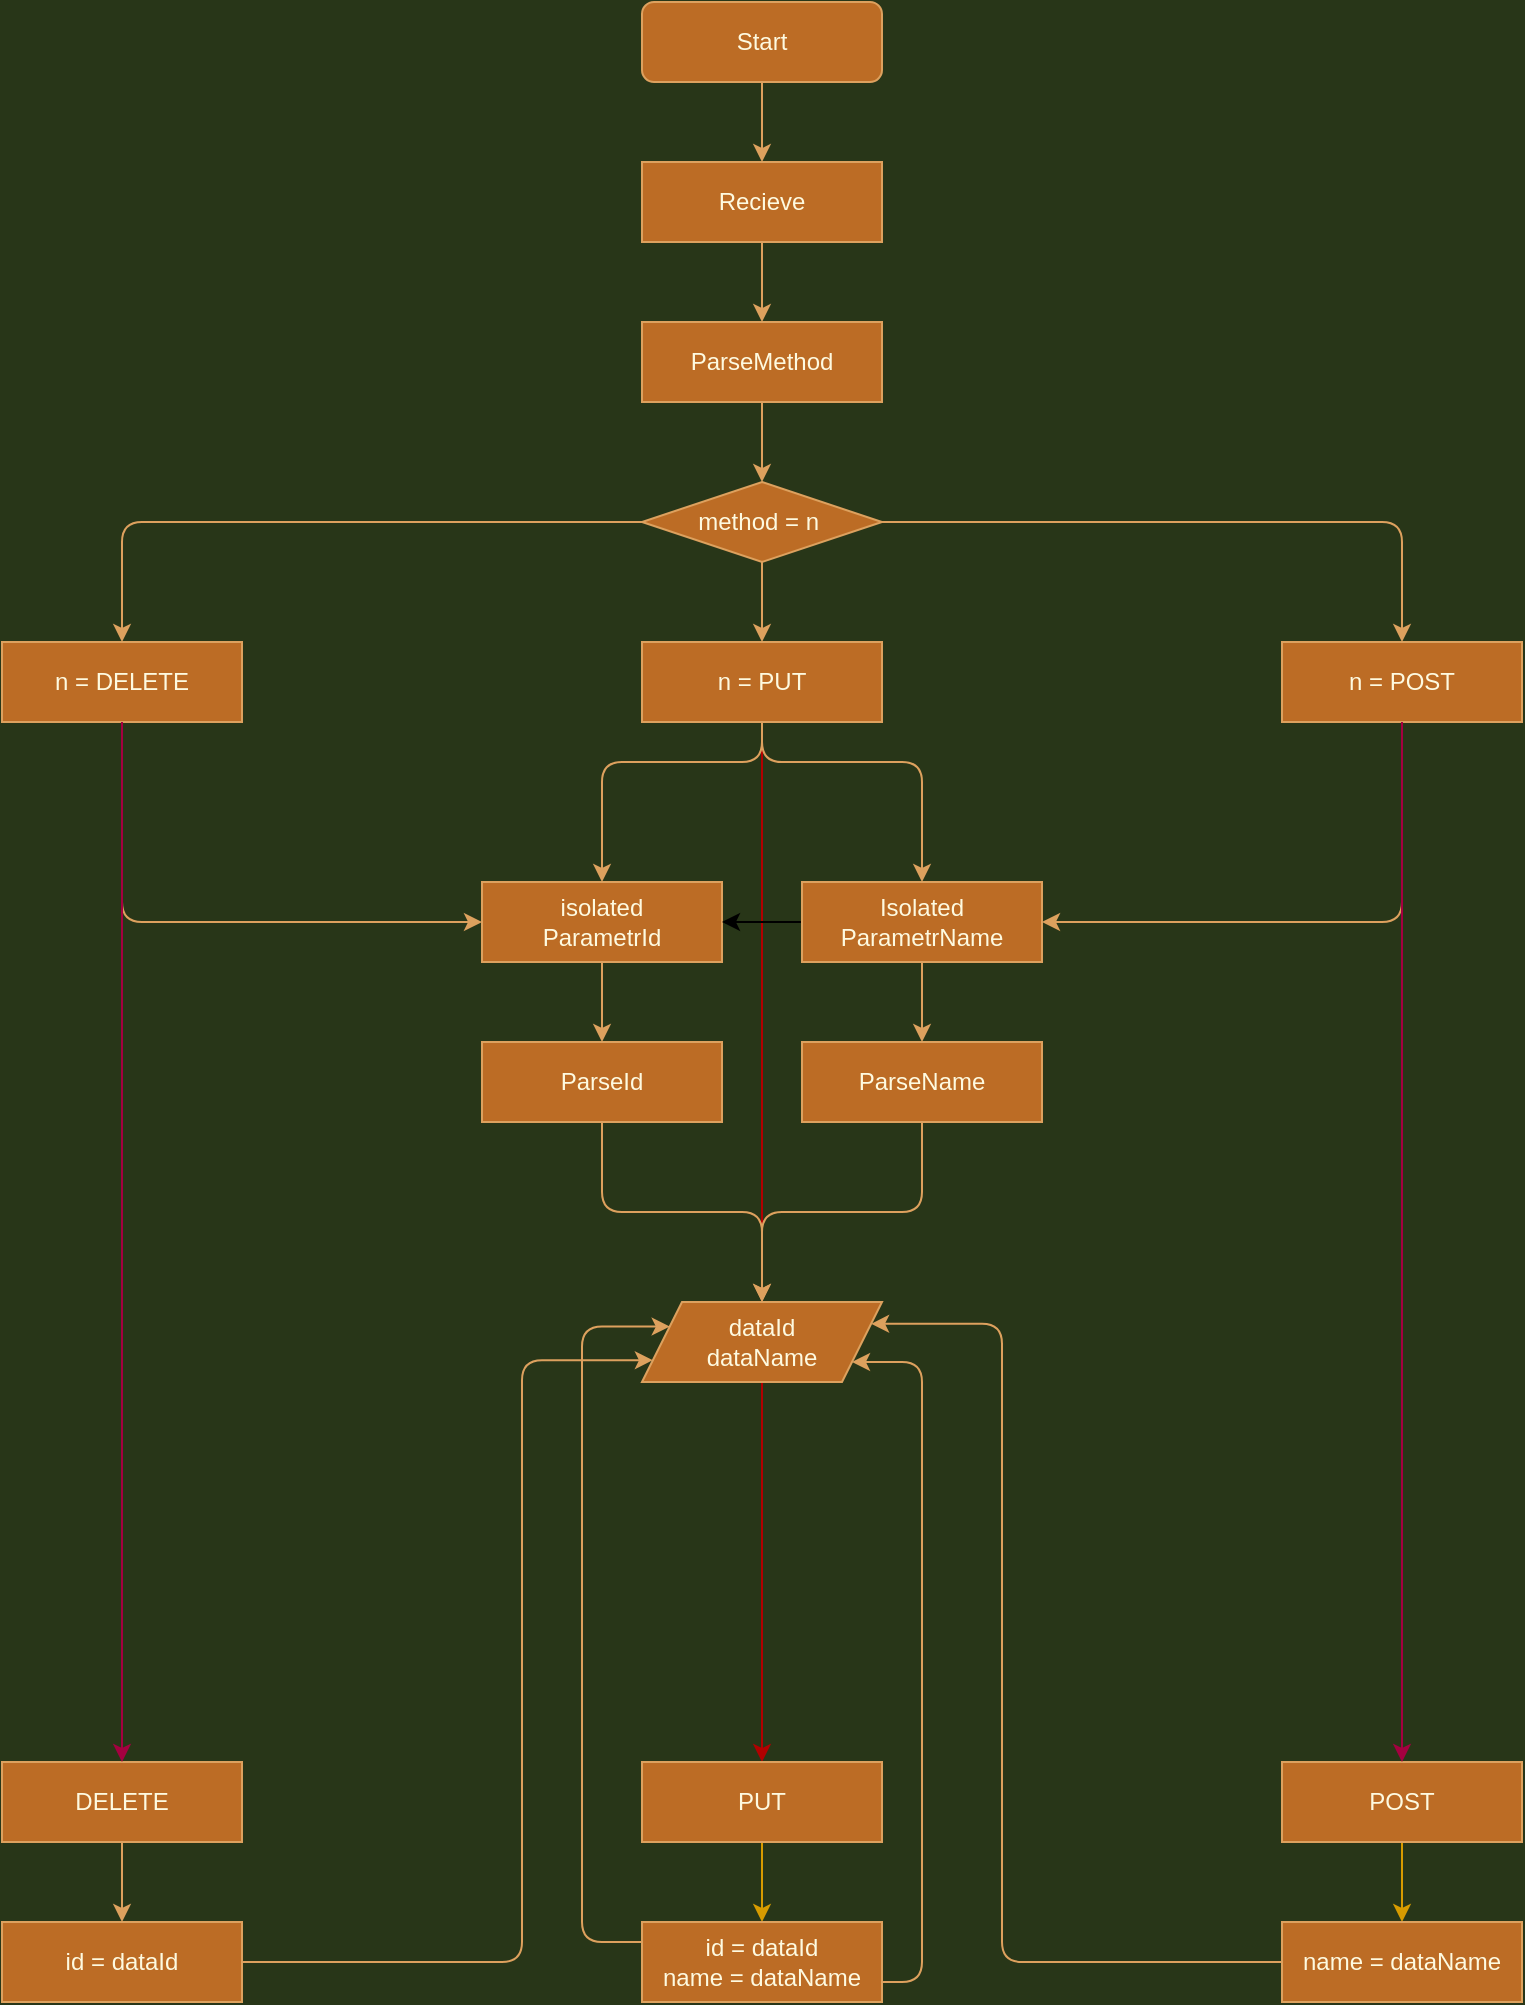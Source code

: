 <mxfile version="13.8.0" type="github">
  <diagram id="6xcXNCe8cQLP_P8vVS-I" name="Page-1">
    <mxGraphModel dx="862" dy="1596" grid="1" gridSize="10" guides="1" tooltips="1" connect="1" arrows="1" fold="1" page="1" pageScale="1" pageWidth="827" pageHeight="1169" background="#283618" math="0" shadow="0">
      <root>
        <mxCell id="0" />
        <mxCell id="1" parent="0" />
        <mxCell id="u4cj8cOvkzB2vAJ4iloq-74" value="" style="edgeStyle=orthogonalEdgeStyle;curved=0;rounded=1;sketch=0;orthogonalLoop=1;jettySize=auto;html=1;strokeColor=#B20000;fillColor=#e51400;fontColor=#FEFAE0;entryX=0.5;entryY=0;entryDx=0;entryDy=0;" parent="1" source="u4cj8cOvkzB2vAJ4iloq-20" target="u4cj8cOvkzB2vAJ4iloq-54" edge="1">
          <mxGeometry relative="1" as="geometry">
            <mxPoint x="420" y="390" as="sourcePoint" />
          </mxGeometry>
        </mxCell>
        <mxCell id="u4cj8cOvkzB2vAJ4iloq-2" value="Start" style="rounded=1;whiteSpace=wrap;html=1;fillColor=#BC6C25;strokeColor=#DDA15E;fontColor=#FEFAE0;" parent="1" vertex="1">
          <mxGeometry x="360" y="-440" width="120" height="40" as="geometry" />
        </mxCell>
        <mxCell id="u4cj8cOvkzB2vAJ4iloq-9" value="" style="endArrow=classic;html=1;strokeColor=#DDA15E;fillColor=#BC6C25;fontColor=#FEFAE0;entryX=0.5;entryY=0;entryDx=0;entryDy=0;" parent="1" source="u4cj8cOvkzB2vAJ4iloq-2" target="u4cj8cOvkzB2vAJ4iloq-10" edge="1">
          <mxGeometry width="50" height="50" relative="1" as="geometry">
            <mxPoint x="380" y="-300" as="sourcePoint" />
            <mxPoint x="414" y="-320" as="targetPoint" />
          </mxGeometry>
        </mxCell>
        <mxCell id="u4cj8cOvkzB2vAJ4iloq-12" value="" style="edgeStyle=orthogonalEdgeStyle;curved=0;rounded=1;sketch=0;orthogonalLoop=1;jettySize=auto;html=1;strokeColor=#DDA15E;fillColor=#BC6C25;fontColor=#FEFAE0;" parent="1" source="u4cj8cOvkzB2vAJ4iloq-10" target="u4cj8cOvkzB2vAJ4iloq-11" edge="1">
          <mxGeometry relative="1" as="geometry" />
        </mxCell>
        <mxCell id="u4cj8cOvkzB2vAJ4iloq-10" value="Recieve&lt;br&gt;" style="rounded=0;whiteSpace=wrap;html=1;sketch=0;strokeColor=#DDA15E;fillColor=#BC6C25;fontColor=#FEFAE0;" parent="1" vertex="1">
          <mxGeometry x="360" y="-360" width="120" height="40" as="geometry" />
        </mxCell>
        <mxCell id="u4cj8cOvkzB2vAJ4iloq-17" value="" style="edgeStyle=orthogonalEdgeStyle;curved=0;rounded=1;sketch=0;orthogonalLoop=1;jettySize=auto;html=1;strokeColor=#DDA15E;fillColor=#BC6C25;fontColor=#FEFAE0;" parent="1" source="u4cj8cOvkzB2vAJ4iloq-11" target="u4cj8cOvkzB2vAJ4iloq-16" edge="1">
          <mxGeometry relative="1" as="geometry" />
        </mxCell>
        <mxCell id="u4cj8cOvkzB2vAJ4iloq-11" value="ParseMethod" style="rounded=0;whiteSpace=wrap;html=1;sketch=0;strokeColor=#DDA15E;fillColor=#BC6C25;fontColor=#FEFAE0;" parent="1" vertex="1">
          <mxGeometry x="360" y="-280" width="120" height="40" as="geometry" />
        </mxCell>
        <mxCell id="u4cj8cOvkzB2vAJ4iloq-13" style="edgeStyle=orthogonalEdgeStyle;curved=0;rounded=1;sketch=0;orthogonalLoop=1;jettySize=auto;html=1;exitX=0.5;exitY=1;exitDx=0;exitDy=0;strokeColor=#DDA15E;fillColor=#BC6C25;fontColor=#FEFAE0;" parent="1" source="u4cj8cOvkzB2vAJ4iloq-10" target="u4cj8cOvkzB2vAJ4iloq-10" edge="1">
          <mxGeometry relative="1" as="geometry" />
        </mxCell>
        <mxCell id="u4cj8cOvkzB2vAJ4iloq-21" value="" style="edgeStyle=orthogonalEdgeStyle;curved=0;rounded=1;sketch=0;orthogonalLoop=1;jettySize=auto;html=1;strokeColor=#DDA15E;fillColor=#BC6C25;fontColor=#FEFAE0;" parent="1" source="u4cj8cOvkzB2vAJ4iloq-16" target="u4cj8cOvkzB2vAJ4iloq-20" edge="1">
          <mxGeometry relative="1" as="geometry" />
        </mxCell>
        <mxCell id="u4cj8cOvkzB2vAJ4iloq-22" style="edgeStyle=orthogonalEdgeStyle;curved=0;rounded=1;sketch=0;orthogonalLoop=1;jettySize=auto;html=1;strokeColor=#DDA15E;fillColor=#BC6C25;fontColor=#FEFAE0;entryX=0.5;entryY=0;entryDx=0;entryDy=0;" parent="1" source="u4cj8cOvkzB2vAJ4iloq-16" target="u4cj8cOvkzB2vAJ4iloq-18" edge="1">
          <mxGeometry relative="1" as="geometry">
            <mxPoint x="100" y="-180" as="targetPoint" />
          </mxGeometry>
        </mxCell>
        <mxCell id="u4cj8cOvkzB2vAJ4iloq-67" style="edgeStyle=orthogonalEdgeStyle;curved=0;rounded=1;sketch=0;orthogonalLoop=1;jettySize=auto;html=1;strokeColor=#DDA15E;fillColor=#BC6C25;fontColor=#FEFAE0;entryX=0.5;entryY=0;entryDx=0;entryDy=0;" parent="1" source="u4cj8cOvkzB2vAJ4iloq-16" target="u4cj8cOvkzB2vAJ4iloq-66" edge="1">
          <mxGeometry relative="1" as="geometry">
            <mxPoint x="740" y="-180" as="targetPoint" />
          </mxGeometry>
        </mxCell>
        <mxCell id="u4cj8cOvkzB2vAJ4iloq-16" value="method = n&amp;nbsp;" style="rhombus;whiteSpace=wrap;html=1;rounded=0;sketch=0;strokeColor=#DDA15E;fillColor=#BC6C25;fontColor=#FEFAE0;" parent="1" vertex="1">
          <mxGeometry x="360" y="-200" width="120" height="40" as="geometry" />
        </mxCell>
        <mxCell id="u4cj8cOvkzB2vAJ4iloq-25" value="" style="edgeStyle=orthogonalEdgeStyle;curved=0;rounded=1;sketch=0;orthogonalLoop=1;jettySize=auto;html=1;strokeColor=#DDA15E;fillColor=#BC6C25;fontColor=#FEFAE0;entryX=0;entryY=0.5;entryDx=0;entryDy=0;exitX=0.5;exitY=1;exitDx=0;exitDy=0;" parent="1" source="u4cj8cOvkzB2vAJ4iloq-18" target="u4cj8cOvkzB2vAJ4iloq-29" edge="1">
          <mxGeometry relative="1" as="geometry">
            <mxPoint x="100" y="20" as="targetPoint" />
          </mxGeometry>
        </mxCell>
        <mxCell id="u4cj8cOvkzB2vAJ4iloq-18" value="n = DELETE" style="rounded=0;whiteSpace=wrap;html=1;sketch=0;strokeColor=#DDA15E;fillColor=#BC6C25;fontColor=#FEFAE0;" parent="1" vertex="1">
          <mxGeometry x="40" y="-120" width="120" height="40" as="geometry" />
        </mxCell>
        <mxCell id="u4cj8cOvkzB2vAJ4iloq-37" value="" style="edgeStyle=orthogonalEdgeStyle;curved=0;rounded=1;sketch=0;orthogonalLoop=1;jettySize=auto;html=1;strokeColor=#DDA15E;fillColor=#BC6C25;fontColor=#FEFAE0;" parent="1" source="u4cj8cOvkzB2vAJ4iloq-20" target="u4cj8cOvkzB2vAJ4iloq-29" edge="1">
          <mxGeometry relative="1" as="geometry">
            <Array as="points">
              <mxPoint x="420" y="-60" />
              <mxPoint x="340" y="-60" />
            </Array>
          </mxGeometry>
        </mxCell>
        <mxCell id="u4cj8cOvkzB2vAJ4iloq-65" style="edgeStyle=orthogonalEdgeStyle;curved=0;rounded=1;sketch=0;orthogonalLoop=1;jettySize=auto;html=1;strokeColor=#DDA15E;fillColor=#BC6C25;fontColor=#FEFAE0;" parent="1" source="u4cj8cOvkzB2vAJ4iloq-20" target="u4cj8cOvkzB2vAJ4iloq-33" edge="1">
          <mxGeometry relative="1" as="geometry">
            <Array as="points">
              <mxPoint x="420" y="-60" />
              <mxPoint x="500" y="-60" />
            </Array>
          </mxGeometry>
        </mxCell>
        <mxCell id="u4cj8cOvkzB2vAJ4iloq-20" value="n = PUT" style="rounded=0;whiteSpace=wrap;html=1;sketch=0;strokeColor=#DDA15E;fillColor=#BC6C25;fontColor=#FEFAE0;" parent="1" vertex="1">
          <mxGeometry x="360" y="-120" width="120" height="40" as="geometry" />
        </mxCell>
        <mxCell id="u4cj8cOvkzB2vAJ4iloq-38" value="" style="edgeStyle=orthogonalEdgeStyle;curved=0;rounded=1;sketch=0;orthogonalLoop=1;jettySize=auto;html=1;strokeColor=#DDA15E;fillColor=#BC6C25;fontColor=#FEFAE0;" parent="1" source="u4cj8cOvkzB2vAJ4iloq-29" target="u4cj8cOvkzB2vAJ4iloq-30" edge="1">
          <mxGeometry relative="1" as="geometry" />
        </mxCell>
        <mxCell id="u4cj8cOvkzB2vAJ4iloq-29" value="isolated&lt;br&gt;ParametrId" style="rounded=0;whiteSpace=wrap;html=1;sketch=0;strokeColor=#DDA15E;fillColor=#BC6C25;fontColor=#FEFAE0;" parent="1" vertex="1">
          <mxGeometry x="280" width="120" height="40" as="geometry" />
        </mxCell>
        <mxCell id="u4cj8cOvkzB2vAJ4iloq-63" value="" style="edgeStyle=orthogonalEdgeStyle;curved=0;rounded=1;sketch=0;orthogonalLoop=1;jettySize=auto;html=1;strokeColor=#DDA15E;fillColor=#BC6C25;fontColor=#FEFAE0;" parent="1" source="u4cj8cOvkzB2vAJ4iloq-30" target="u4cj8cOvkzB2vAJ4iloq-61" edge="1">
          <mxGeometry relative="1" as="geometry" />
        </mxCell>
        <mxCell id="u4cj8cOvkzB2vAJ4iloq-30" value="ParseId" style="rounded=0;whiteSpace=wrap;html=1;sketch=0;strokeColor=#DDA15E;fillColor=#BC6C25;fontColor=#FEFAE0;" parent="1" vertex="1">
          <mxGeometry x="280" y="80" width="120" height="40" as="geometry" />
        </mxCell>
        <mxCell id="u4cj8cOvkzB2vAJ4iloq-60" value="" style="edgeStyle=orthogonalEdgeStyle;curved=0;rounded=1;sketch=0;orthogonalLoop=1;jettySize=auto;html=1;strokeColor=#DDA15E;fillColor=#BC6C25;fontColor=#FEFAE0;" parent="1" source="u4cj8cOvkzB2vAJ4iloq-33" target="u4cj8cOvkzB2vAJ4iloq-34" edge="1">
          <mxGeometry relative="1" as="geometry" />
        </mxCell>
        <mxCell id="AcBzsa9TtrNExwrVKdTz-4" value="" style="edgeStyle=orthogonalEdgeStyle;rounded=0;orthogonalLoop=1;jettySize=auto;html=1;" edge="1" parent="1" source="u4cj8cOvkzB2vAJ4iloq-33" target="u4cj8cOvkzB2vAJ4iloq-29">
          <mxGeometry relative="1" as="geometry" />
        </mxCell>
        <mxCell id="u4cj8cOvkzB2vAJ4iloq-33" value="Isolated&lt;br&gt;ParametrName" style="rounded=0;whiteSpace=wrap;html=1;sketch=0;strokeColor=#DDA15E;fillColor=#BC6C25;fontColor=#FEFAE0;" parent="1" vertex="1">
          <mxGeometry x="440" width="120" height="40" as="geometry" />
        </mxCell>
        <mxCell id="u4cj8cOvkzB2vAJ4iloq-34" value="ParseName" style="rounded=0;whiteSpace=wrap;html=1;sketch=0;strokeColor=#DDA15E;fillColor=#BC6C25;fontColor=#FEFAE0;" parent="1" vertex="1">
          <mxGeometry x="440" y="80" width="120" height="40" as="geometry" />
        </mxCell>
        <mxCell id="u4cj8cOvkzB2vAJ4iloq-79" value="" style="edgeStyle=orthogonalEdgeStyle;curved=0;rounded=1;sketch=0;orthogonalLoop=1;jettySize=auto;html=1;strokeColor=#DDA15E;fillColor=#BC6C25;fontColor=#FEFAE0;" parent="1" source="u4cj8cOvkzB2vAJ4iloq-49" target="u4cj8cOvkzB2vAJ4iloq-56" edge="1">
          <mxGeometry relative="1" as="geometry" />
        </mxCell>
        <mxCell id="u4cj8cOvkzB2vAJ4iloq-49" value="DELETE&lt;br&gt;" style="rounded=0;whiteSpace=wrap;html=1;sketch=0;strokeColor=#DDA15E;fillColor=#BC6C25;fontColor=#FEFAE0;" parent="1" vertex="1">
          <mxGeometry x="40" y="440" width="120" height="40" as="geometry" />
        </mxCell>
        <mxCell id="oNktxfxEN7Iew2t3d9rl-12" value="" style="edgeStyle=orthogonalEdgeStyle;rounded=0;orthogonalLoop=1;jettySize=auto;html=1;fillColor=#ffe6cc;strokeColor=#d79b00;" parent="1" source="u4cj8cOvkzB2vAJ4iloq-54" target="u4cj8cOvkzB2vAJ4iloq-84" edge="1">
          <mxGeometry relative="1" as="geometry" />
        </mxCell>
        <mxCell id="u4cj8cOvkzB2vAJ4iloq-54" value="PUT" style="rounded=0;whiteSpace=wrap;html=1;sketch=0;strokeColor=#DDA15E;fillColor=#BC6C25;fontColor=#FEFAE0;" parent="1" vertex="1">
          <mxGeometry x="360" y="440" width="120" height="40" as="geometry" />
        </mxCell>
        <mxCell id="oNktxfxEN7Iew2t3d9rl-8" value="" style="edgeStyle=orthogonalEdgeStyle;rounded=0;orthogonalLoop=1;jettySize=auto;html=1;fillColor=#ffe6cc;strokeColor=#d79b00;" parent="1" source="u4cj8cOvkzB2vAJ4iloq-55" target="u4cj8cOvkzB2vAJ4iloq-82" edge="1">
          <mxGeometry relative="1" as="geometry" />
        </mxCell>
        <mxCell id="u4cj8cOvkzB2vAJ4iloq-55" value="POST" style="rounded=0;whiteSpace=wrap;html=1;sketch=0;strokeColor=#DDA15E;fillColor=#BC6C25;fontColor=#FEFAE0;" parent="1" vertex="1">
          <mxGeometry x="680" y="440" width="120" height="40" as="geometry" />
        </mxCell>
        <mxCell id="u4cj8cOvkzB2vAJ4iloq-80" style="edgeStyle=orthogonalEdgeStyle;curved=0;rounded=1;sketch=0;orthogonalLoop=1;jettySize=auto;html=1;strokeColor=#DDA15E;fillColor=#BC6C25;fontColor=#FEFAE0;entryX=0;entryY=0.75;entryDx=0;entryDy=0;" parent="1" source="u4cj8cOvkzB2vAJ4iloq-56" target="u4cj8cOvkzB2vAJ4iloq-61" edge="1">
          <mxGeometry relative="1" as="geometry">
            <mxPoint x="320" y="238" as="targetPoint" />
            <Array as="points">
              <mxPoint x="300" y="540" />
              <mxPoint x="300" y="239" />
            </Array>
          </mxGeometry>
        </mxCell>
        <mxCell id="u4cj8cOvkzB2vAJ4iloq-56" value="id = dataId" style="rounded=0;whiteSpace=wrap;html=1;sketch=0;strokeColor=#DDA15E;fillColor=#BC6C25;fontColor=#FEFAE0;" parent="1" vertex="1">
          <mxGeometry x="40" y="520" width="120" height="40" as="geometry" />
        </mxCell>
        <mxCell id="u4cj8cOvkzB2vAJ4iloq-61" value="dataId&lt;br&gt;dataName" style="shape=parallelogram;perimeter=parallelogramPerimeter;whiteSpace=wrap;html=1;fixedSize=1;rounded=0;sketch=0;strokeColor=#DDA15E;fillColor=#BC6C25;fontColor=#FEFAE0;" parent="1" vertex="1">
          <mxGeometry x="360" y="210" width="120" height="40" as="geometry" />
        </mxCell>
        <mxCell id="u4cj8cOvkzB2vAJ4iloq-62" value="" style="edgeStyle=orthogonalEdgeStyle;curved=0;rounded=1;sketch=0;orthogonalLoop=1;jettySize=auto;html=1;strokeColor=#DDA15E;fillColor=#BC6C25;fontColor=#FEFAE0;" parent="1" source="u4cj8cOvkzB2vAJ4iloq-34" target="u4cj8cOvkzB2vAJ4iloq-61" edge="1">
          <mxGeometry relative="1" as="geometry">
            <mxPoint x="440" y="60" as="sourcePoint" />
            <mxPoint x="420" y="320" as="targetPoint" />
            <Array as="points" />
          </mxGeometry>
        </mxCell>
        <mxCell id="u4cj8cOvkzB2vAJ4iloq-68" style="edgeStyle=orthogonalEdgeStyle;curved=0;rounded=1;sketch=0;orthogonalLoop=1;jettySize=auto;html=1;strokeColor=#DDA15E;fillColor=#BC6C25;fontColor=#FEFAE0;entryX=1;entryY=0.5;entryDx=0;entryDy=0;exitX=0.5;exitY=1;exitDx=0;exitDy=0;" parent="1" source="u4cj8cOvkzB2vAJ4iloq-66" target="u4cj8cOvkzB2vAJ4iloq-33" edge="1">
          <mxGeometry relative="1" as="geometry">
            <mxPoint x="740" y="20" as="targetPoint" />
          </mxGeometry>
        </mxCell>
        <mxCell id="u4cj8cOvkzB2vAJ4iloq-66" value="n = POST" style="rounded=0;whiteSpace=wrap;html=1;sketch=0;strokeColor=#DDA15E;fillColor=#BC6C25;fontColor=#FEFAE0;" parent="1" vertex="1">
          <mxGeometry x="680" y="-120" width="120" height="40" as="geometry" />
        </mxCell>
        <mxCell id="u4cj8cOvkzB2vAJ4iloq-70" style="edgeStyle=orthogonalEdgeStyle;curved=0;rounded=1;sketch=0;orthogonalLoop=1;jettySize=auto;html=1;exitX=0.5;exitY=1;exitDx=0;exitDy=0;strokeColor=#DDA15E;fillColor=#BC6C25;fontColor=#FEFAE0;" parent="1" edge="1">
          <mxGeometry relative="1" as="geometry">
            <mxPoint x="420" y="390" as="sourcePoint" />
            <mxPoint x="420" y="390" as="targetPoint" />
          </mxGeometry>
        </mxCell>
        <mxCell id="u4cj8cOvkzB2vAJ4iloq-72" style="edgeStyle=orthogonalEdgeStyle;curved=0;rounded=1;sketch=0;orthogonalLoop=1;jettySize=auto;html=1;exitX=0.5;exitY=1;exitDx=0;exitDy=0;strokeColor=#DDA15E;fillColor=#BC6C25;fontColor=#FEFAE0;" parent="1" edge="1">
          <mxGeometry relative="1" as="geometry">
            <mxPoint x="420" y="390" as="sourcePoint" />
            <mxPoint x="420" y="390" as="targetPoint" />
          </mxGeometry>
        </mxCell>
        <mxCell id="u4cj8cOvkzB2vAJ4iloq-83" style="edgeStyle=orthogonalEdgeStyle;curved=0;rounded=1;sketch=0;orthogonalLoop=1;jettySize=auto;html=1;strokeColor=#DDA15E;fillColor=#BC6C25;fontColor=#FEFAE0;entryX=1;entryY=0.25;entryDx=0;entryDy=0;" parent="1" source="u4cj8cOvkzB2vAJ4iloq-82" target="u4cj8cOvkzB2vAJ4iloq-61" edge="1">
          <mxGeometry relative="1" as="geometry">
            <mxPoint x="560" y="230" as="targetPoint" />
            <Array as="points">
              <mxPoint x="540" y="540" />
              <mxPoint x="540" y="221" />
            </Array>
          </mxGeometry>
        </mxCell>
        <mxCell id="u4cj8cOvkzB2vAJ4iloq-82" value="name = dataName" style="rounded=0;whiteSpace=wrap;html=1;sketch=0;strokeColor=#DDA15E;fillColor=#BC6C25;fontColor=#FEFAE0;" parent="1" vertex="1">
          <mxGeometry x="680" y="520" width="120" height="40" as="geometry" />
        </mxCell>
        <mxCell id="u4cj8cOvkzB2vAJ4iloq-85" style="edgeStyle=orthogonalEdgeStyle;curved=0;rounded=1;sketch=0;orthogonalLoop=1;jettySize=auto;html=1;strokeColor=#DDA15E;fillColor=#BC6C25;fontColor=#FEFAE0;entryX=0;entryY=0.25;entryDx=0;entryDy=0;" parent="1" source="u4cj8cOvkzB2vAJ4iloq-84" target="u4cj8cOvkzB2vAJ4iloq-61" edge="1">
          <mxGeometry relative="1" as="geometry">
            <mxPoint x="360" y="240" as="targetPoint" />
            <Array as="points">
              <mxPoint x="330" y="530" />
              <mxPoint x="330" y="222" />
            </Array>
          </mxGeometry>
        </mxCell>
        <mxCell id="u4cj8cOvkzB2vAJ4iloq-87" style="edgeStyle=orthogonalEdgeStyle;curved=0;rounded=1;sketch=0;orthogonalLoop=1;jettySize=auto;html=1;strokeColor=#DDA15E;fillColor=#BC6C25;fontColor=#FEFAE0;exitX=1;exitY=0.75;exitDx=0;exitDy=0;" parent="1" source="u4cj8cOvkzB2vAJ4iloq-84" target="u4cj8cOvkzB2vAJ4iloq-61" edge="1">
          <mxGeometry relative="1" as="geometry">
            <mxPoint x="480" y="220" as="targetPoint" />
            <Array as="points">
              <mxPoint x="500" y="550" />
              <mxPoint x="500" y="240" />
            </Array>
          </mxGeometry>
        </mxCell>
        <mxCell id="u4cj8cOvkzB2vAJ4iloq-84" value="id = dataId&lt;br&gt;name = dataName" style="rounded=0;whiteSpace=wrap;html=1;sketch=0;strokeColor=#DDA15E;fillColor=#BC6C25;fontColor=#FEFAE0;" parent="1" vertex="1">
          <mxGeometry x="360" y="520" width="120" height="40" as="geometry" />
        </mxCell>
        <mxCell id="oNktxfxEN7Iew2t3d9rl-7" style="edgeStyle=orthogonalEdgeStyle;curved=0;rounded=1;sketch=0;orthogonalLoop=1;jettySize=auto;html=1;strokeColor=#A50040;fillColor=#d80073;fontColor=#FEFAE0;" parent="1" target="u4cj8cOvkzB2vAJ4iloq-49" edge="1">
          <mxGeometry relative="1" as="geometry">
            <mxPoint x="360" y="-30" as="targetPoint" />
            <mxPoint x="100" y="-80" as="sourcePoint" />
            <Array as="points">
              <mxPoint x="100" y="-40" />
              <mxPoint x="100" y="-40" />
            </Array>
          </mxGeometry>
        </mxCell>
        <mxCell id="oNktxfxEN7Iew2t3d9rl-11" style="edgeStyle=orthogonalEdgeStyle;curved=0;rounded=1;sketch=0;orthogonalLoop=1;jettySize=auto;html=1;strokeColor=#A50040;fillColor=#d80073;fontColor=#FEFAE0;exitX=0.5;exitY=1;exitDx=0;exitDy=0;entryX=0.5;entryY=0;entryDx=0;entryDy=0;" parent="1" source="u4cj8cOvkzB2vAJ4iloq-66" target="u4cj8cOvkzB2vAJ4iloq-55" edge="1">
          <mxGeometry relative="1" as="geometry">
            <mxPoint x="740" y="430" as="targetPoint" />
            <mxPoint x="750" y="-70" as="sourcePoint" />
            <Array as="points" />
          </mxGeometry>
        </mxCell>
      </root>
    </mxGraphModel>
  </diagram>
</mxfile>
